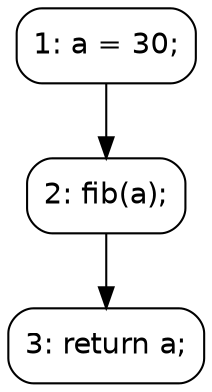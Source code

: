 digraph main_CFG {
    node [shape=box, style=rounded, fontname="Helvetica"];
    edge [fontname="Helvetica"];

    M1 [label="1: a = 30;"];
    M2 [label="2: fib(a);"];
    M3 [label="3: return a;"];

    M1 -> M2 -> M3;
}
